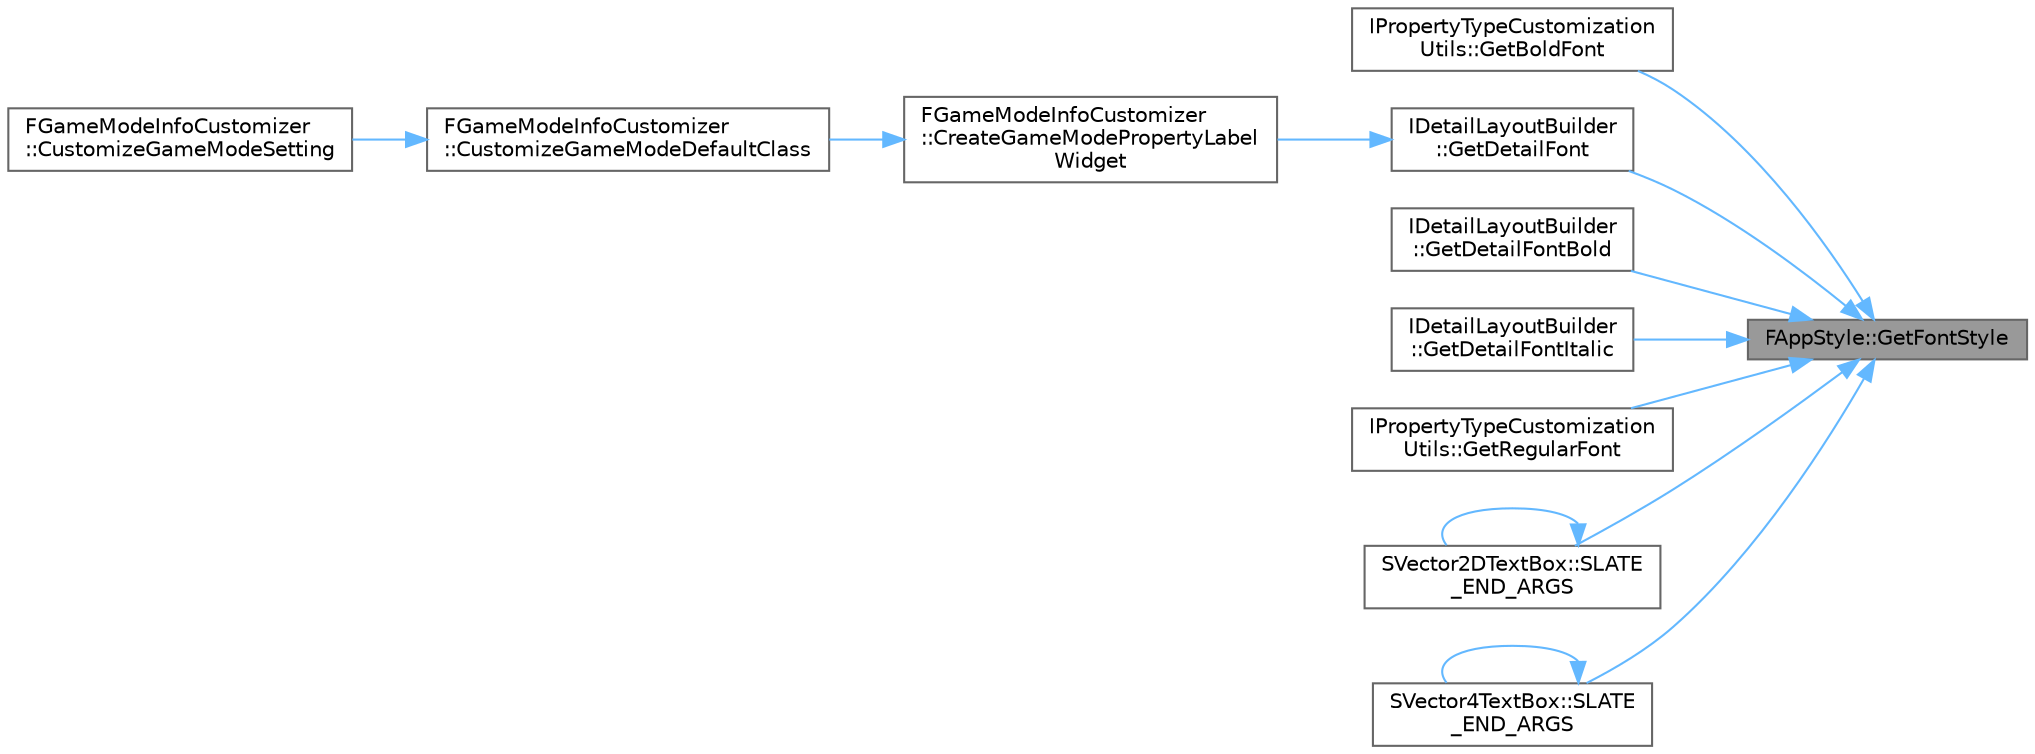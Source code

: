 digraph "FAppStyle::GetFontStyle"
{
 // INTERACTIVE_SVG=YES
 // LATEX_PDF_SIZE
  bgcolor="transparent";
  edge [fontname=Helvetica,fontsize=10,labelfontname=Helvetica,labelfontsize=10];
  node [fontname=Helvetica,fontsize=10,shape=box,height=0.2,width=0.4];
  rankdir="RL";
  Node1 [id="Node000001",label="FAppStyle::GetFontStyle",height=0.2,width=0.4,color="gray40", fillcolor="grey60", style="filled", fontcolor="black",tooltip=" "];
  Node1 -> Node2 [id="edge1_Node000001_Node000002",dir="back",color="steelblue1",style="solid",tooltip=" "];
  Node2 [id="Node000002",label="IPropertyTypeCustomization\lUtils::GetBoldFont",height=0.2,width=0.4,color="grey40", fillcolor="white", style="filled",URL="$d0/ddd/classIPropertyTypeCustomizationUtils.html#ad3feae45aeeed08ce39d2236bd6e39bb",tooltip=" "];
  Node1 -> Node3 [id="edge2_Node000001_Node000003",dir="back",color="steelblue1",style="solid",tooltip=" "];
  Node3 [id="Node000003",label="IDetailLayoutBuilder\l::GetDetailFont",height=0.2,width=0.4,color="grey40", fillcolor="white", style="filled",URL="$d7/de5/classIDetailLayoutBuilder.html#ae952d8769a041f6bc38405fd85c80062",tooltip=" "];
  Node3 -> Node4 [id="edge3_Node000003_Node000004",dir="back",color="steelblue1",style="solid",tooltip=" "];
  Node4 [id="Node000004",label="FGameModeInfoCustomizer\l::CreateGameModePropertyLabel\lWidget",height=0.2,width=0.4,color="grey40", fillcolor="white", style="filled",URL="$d8/d99/classFGameModeInfoCustomizer.html#aaa28ed0868937a4f36da5248c36814d6",tooltip="Create widget for the name of a default class property."];
  Node4 -> Node5 [id="edge4_Node000004_Node000005",dir="back",color="steelblue1",style="solid",tooltip=" "];
  Node5 [id="Node000005",label="FGameModeInfoCustomizer\l::CustomizeGameModeDefaultClass",height=0.2,width=0.4,color="grey40", fillcolor="white", style="filled",URL="$d8/d99/classFGameModeInfoCustomizer.html#a74d406f84c5b9f70518e8d34579a603e",tooltip="Create widget fo modifying a default class within the current GameMode."];
  Node5 -> Node6 [id="edge5_Node000005_Node000006",dir="back",color="steelblue1",style="solid",tooltip=" "];
  Node6 [id="Node000006",label="FGameModeInfoCustomizer\l::CustomizeGameModeSetting",height=0.2,width=0.4,color="grey40", fillcolor="white", style="filled",URL="$d8/d99/classFGameModeInfoCustomizer.html#ad7c2b7a819accac445cba2e1433a3540",tooltip="Add special customization for the GameMode setting."];
  Node1 -> Node7 [id="edge6_Node000001_Node000007",dir="back",color="steelblue1",style="solid",tooltip=" "];
  Node7 [id="Node000007",label="IDetailLayoutBuilder\l::GetDetailFontBold",height=0.2,width=0.4,color="grey40", fillcolor="white", style="filled",URL="$d7/de5/classIDetailLayoutBuilder.html#ade73ae001dc50c71f4411252b9b9853d",tooltip=" "];
  Node1 -> Node8 [id="edge7_Node000001_Node000008",dir="back",color="steelblue1",style="solid",tooltip=" "];
  Node8 [id="Node000008",label="IDetailLayoutBuilder\l::GetDetailFontItalic",height=0.2,width=0.4,color="grey40", fillcolor="white", style="filled",URL="$d7/de5/classIDetailLayoutBuilder.html#ae467ce1b8d3a5f93552e627bdbb24311",tooltip=" "];
  Node1 -> Node9 [id="edge8_Node000001_Node000009",dir="back",color="steelblue1",style="solid",tooltip=" "];
  Node9 [id="Node000009",label="IPropertyTypeCustomization\lUtils::GetRegularFont",height=0.2,width=0.4,color="grey40", fillcolor="white", style="filled",URL="$d0/ddd/classIPropertyTypeCustomizationUtils.html#a2a7b98303b2b18674cd1cb62cf27aaee",tooltip=" "];
  Node1 -> Node10 [id="edge9_Node000001_Node000010",dir="back",color="steelblue1",style="solid",tooltip=" "];
  Node10 [id="Node000010",label="SVector2DTextBox::SLATE\l_END_ARGS",height=0.2,width=0.4,color="grey40", fillcolor="white", style="filled",URL="$d0/dc5/classSVector2DTextBox.html#aea4aafdbacb2f23b38ed22a3b7c888e2",tooltip=" "];
  Node10 -> Node10 [id="edge10_Node000010_Node000010",dir="back",color="steelblue1",style="solid",tooltip=" "];
  Node1 -> Node11 [id="edge11_Node000001_Node000011",dir="back",color="steelblue1",style="solid",tooltip=" "];
  Node11 [id="Node000011",label="SVector4TextBox::SLATE\l_END_ARGS",height=0.2,width=0.4,color="grey40", fillcolor="white", style="filled",URL="$dd/dff/classSVector4TextBox.html#aa554f0385edc4db117fdfe79702fbacb",tooltip=" "];
  Node11 -> Node11 [id="edge12_Node000011_Node000011",dir="back",color="steelblue1",style="solid",tooltip=" "];
}
